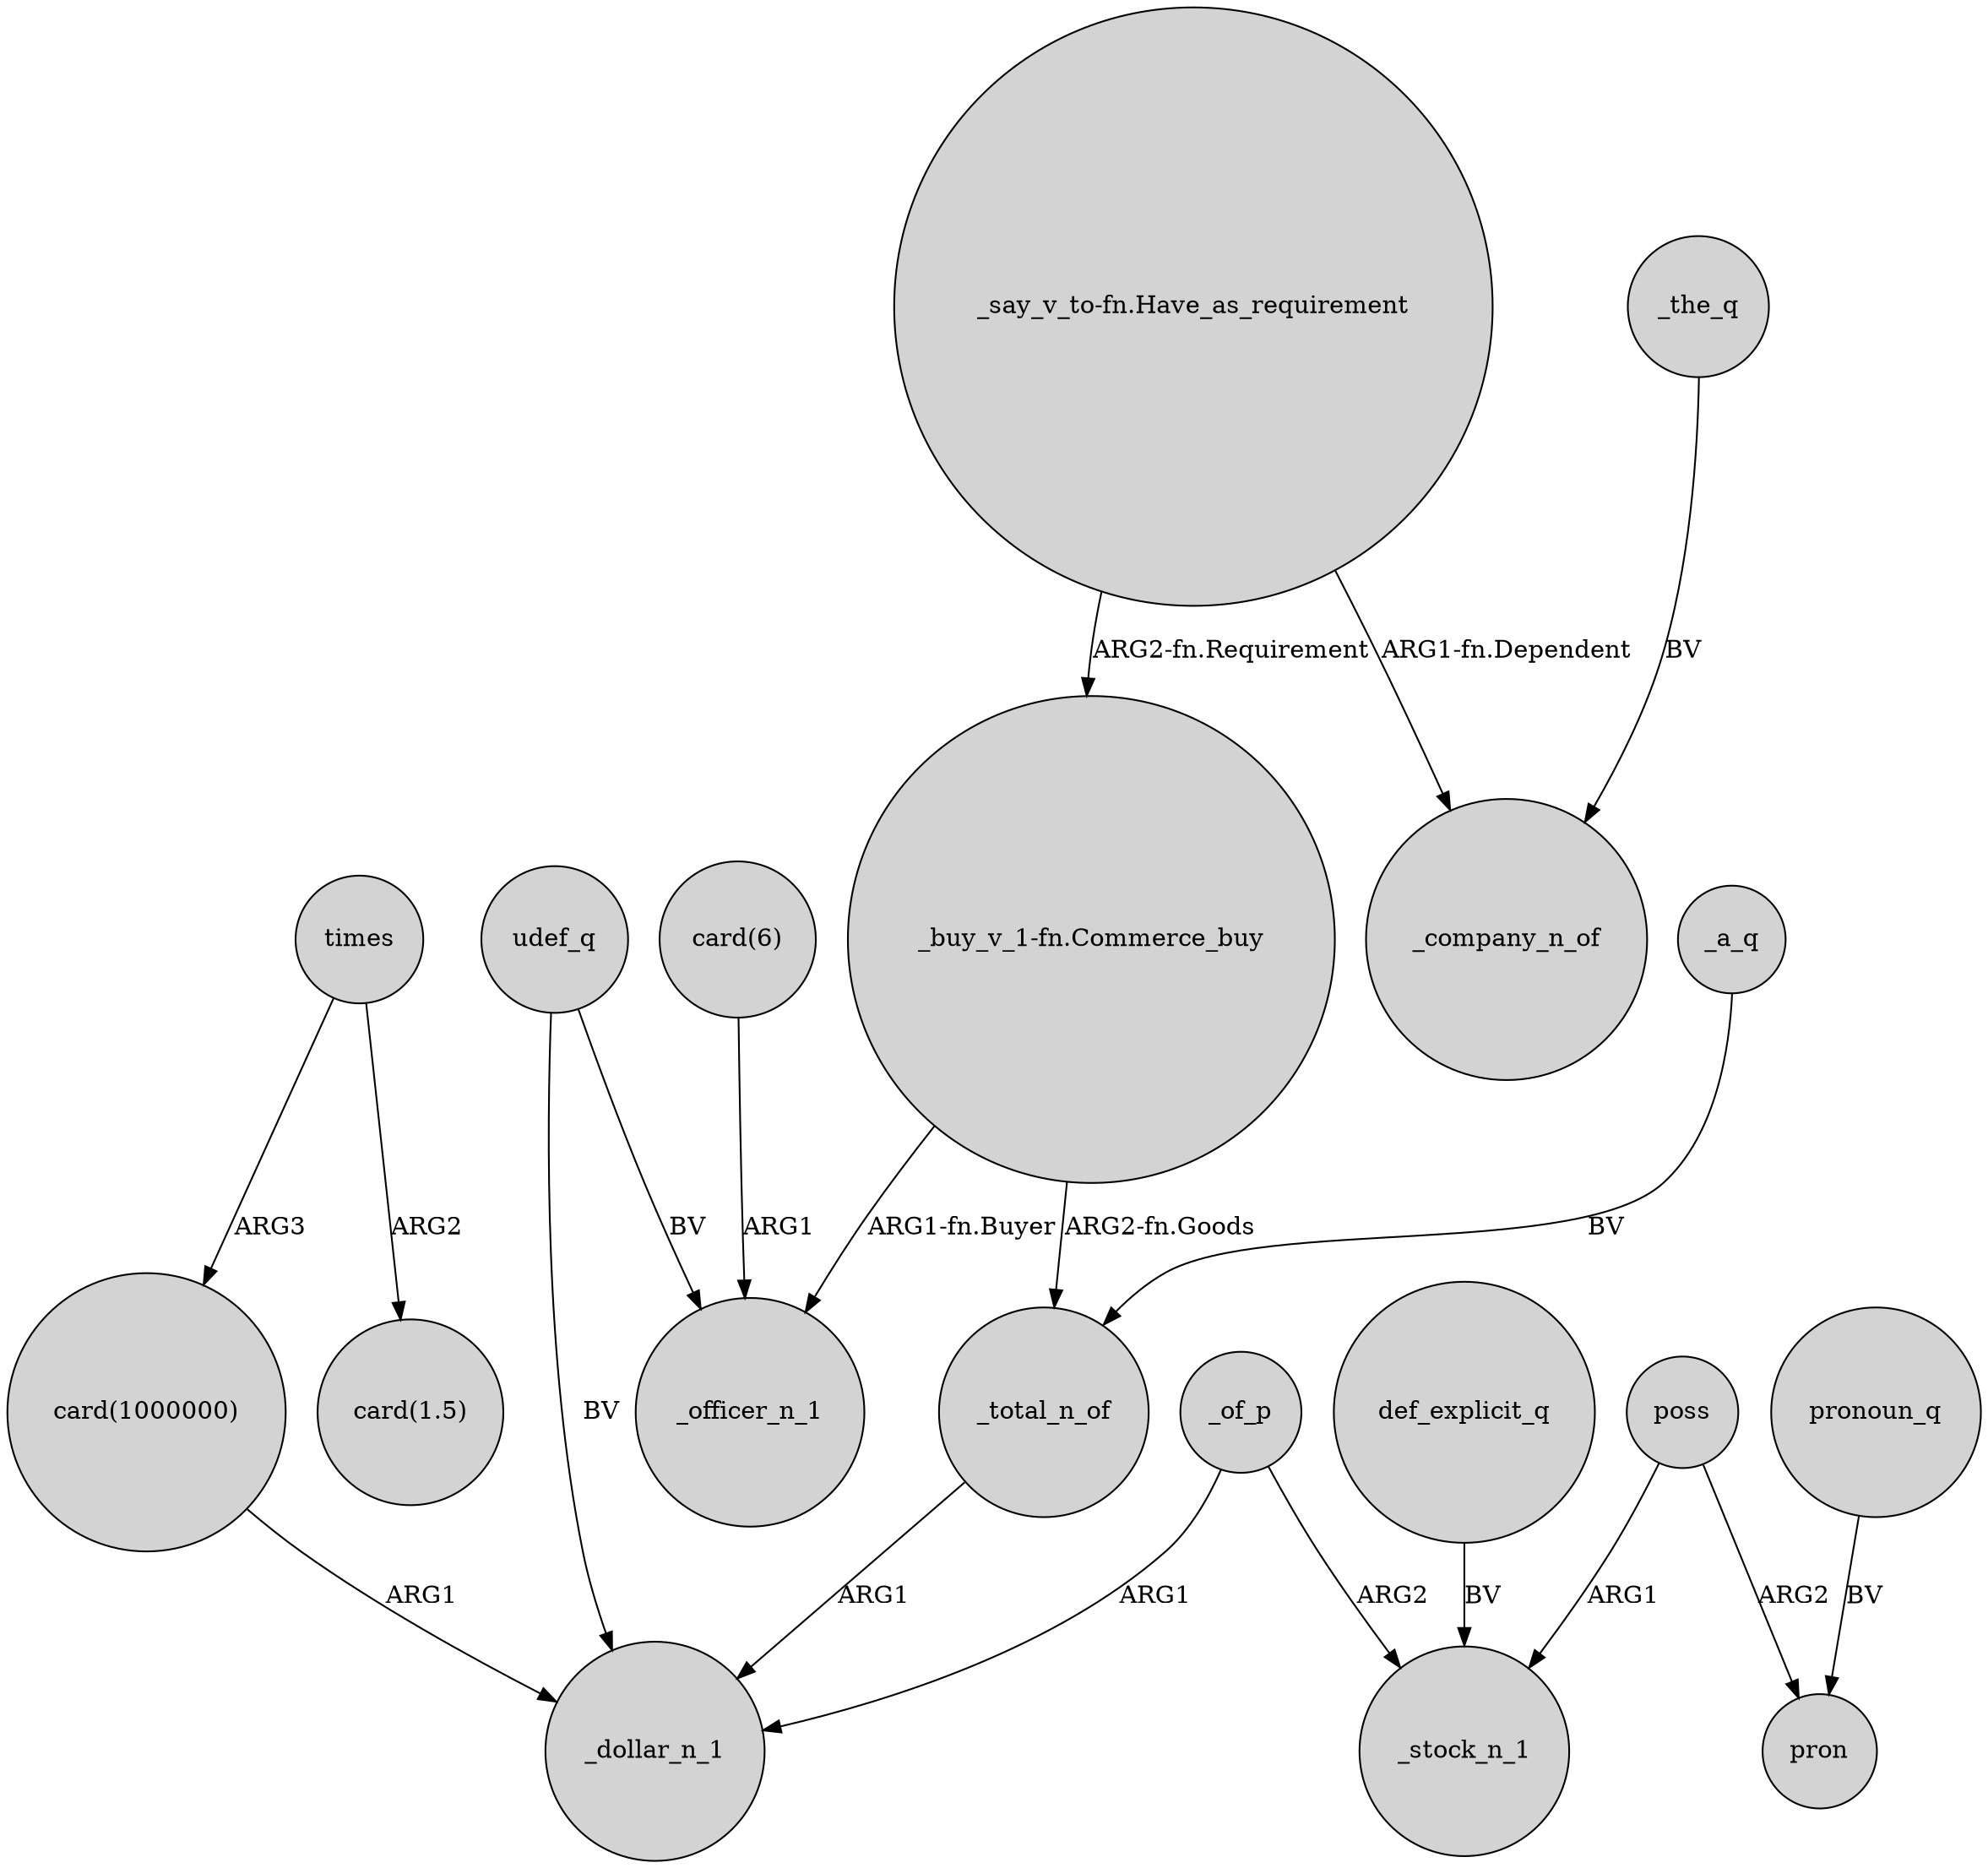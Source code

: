 digraph {
	node [shape=circle style=filled]
	_of_p -> _dollar_n_1 [label=ARG1]
	"_say_v_to-fn.Have_as_requirement" -> "_buy_v_1-fn.Commerce_buy" [label="ARG2-fn.Requirement"]
	times -> "card(1000000)" [label=ARG3]
	def_explicit_q -> _stock_n_1 [label=BV]
	"_buy_v_1-fn.Commerce_buy" -> _officer_n_1 [label="ARG1-fn.Buyer"]
	pronoun_q -> pron [label=BV]
	"_say_v_to-fn.Have_as_requirement" -> _company_n_of [label="ARG1-fn.Dependent"]
	poss -> pron [label=ARG2]
	"card(6)" -> _officer_n_1 [label=ARG1]
	_a_q -> _total_n_of [label=BV]
	poss -> _stock_n_1 [label=ARG1]
	udef_q -> _dollar_n_1 [label=BV]
	"card(1000000)" -> _dollar_n_1 [label=ARG1]
	udef_q -> _officer_n_1 [label=BV]
	_of_p -> _stock_n_1 [label=ARG2]
	_total_n_of -> _dollar_n_1 [label=ARG1]
	"_buy_v_1-fn.Commerce_buy" -> _total_n_of [label="ARG2-fn.Goods"]
	times -> "card(1.5)" [label=ARG2]
	_the_q -> _company_n_of [label=BV]
}
